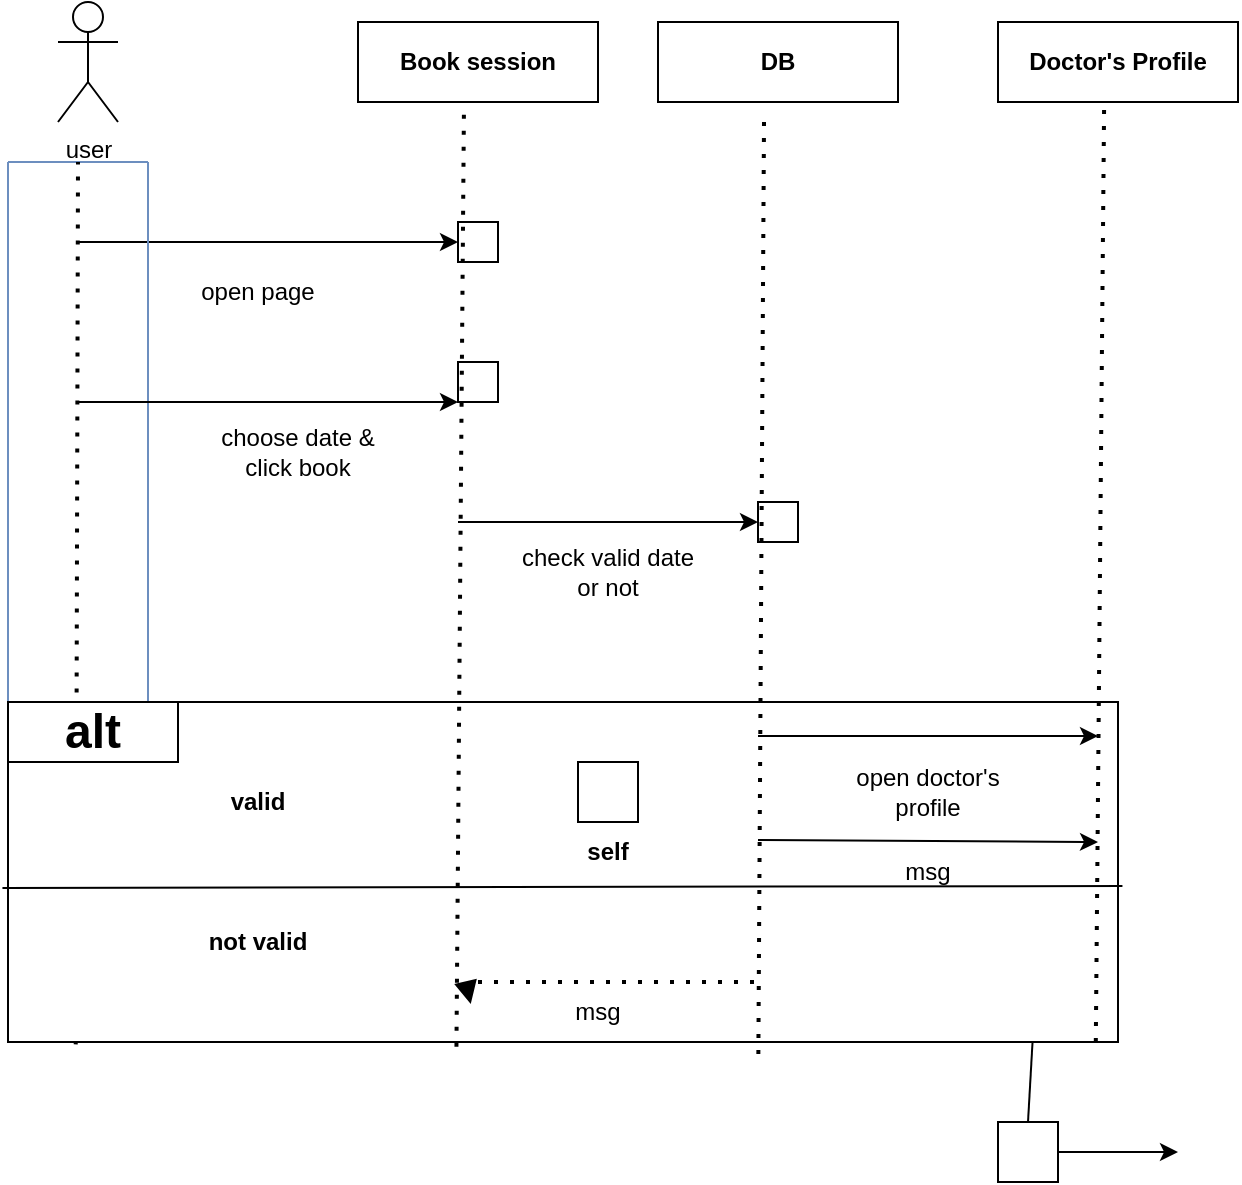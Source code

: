 <mxfile version="22.0.8" type="github">
  <diagram name="Page-1" id="dAogdC-JHbOioMyGgXGz">
    <mxGraphModel dx="979" dy="561" grid="1" gridSize="10" guides="1" tooltips="1" connect="1" arrows="1" fold="1" page="1" pageScale="1" pageWidth="850" pageHeight="1100" math="0" shadow="0">
      <root>
        <mxCell id="0" />
        <mxCell id="1" parent="0" />
        <mxCell id="p5gfCYej2XdAUxg4_vsJ-1" value="user&lt;br&gt;" style="shape=umlActor;verticalLabelPosition=bottom;verticalAlign=top;html=1;outlineConnect=0;" vertex="1" parent="1">
          <mxGeometry x="50" y="50" width="30" height="60" as="geometry" />
        </mxCell>
        <mxCell id="p5gfCYej2XdAUxg4_vsJ-2" value="&lt;b&gt;Book session&lt;/b&gt;" style="rounded=0;whiteSpace=wrap;html=1;" vertex="1" parent="1">
          <mxGeometry x="200" y="60" width="120" height="40" as="geometry" />
        </mxCell>
        <mxCell id="p5gfCYej2XdAUxg4_vsJ-4" value="&lt;b&gt;DB&lt;/b&gt;" style="rounded=0;whiteSpace=wrap;html=1;" vertex="1" parent="1">
          <mxGeometry x="350" y="60" width="120" height="40" as="geometry" />
        </mxCell>
        <mxCell id="p5gfCYej2XdAUxg4_vsJ-6" value="&lt;b&gt;Doctor&#39;s Profile&lt;/b&gt;" style="rounded=0;whiteSpace=wrap;html=1;" vertex="1" parent="1">
          <mxGeometry x="520" y="60" width="120" height="40" as="geometry" />
        </mxCell>
        <mxCell id="p5gfCYej2XdAUxg4_vsJ-10" value="" style="endArrow=classic;html=1;rounded=0;" edge="1" parent="1">
          <mxGeometry width="50" height="50" relative="1" as="geometry">
            <mxPoint x="60" y="170" as="sourcePoint" />
            <mxPoint x="250" y="170" as="targetPoint" />
          </mxGeometry>
        </mxCell>
        <mxCell id="p5gfCYej2XdAUxg4_vsJ-11" value="open page" style="text;html=1;strokeColor=none;fillColor=none;align=center;verticalAlign=middle;whiteSpace=wrap;rounded=0;" vertex="1" parent="1">
          <mxGeometry x="120" y="180" width="60" height="30" as="geometry" />
        </mxCell>
        <mxCell id="p5gfCYej2XdAUxg4_vsJ-12" value="" style="rounded=0;whiteSpace=wrap;html=1;" vertex="1" parent="1">
          <mxGeometry x="250" y="160" width="20" height="20" as="geometry" />
        </mxCell>
        <mxCell id="p5gfCYej2XdAUxg4_vsJ-13" value="" style="endArrow=classic;html=1;rounded=0;" edge="1" parent="1">
          <mxGeometry width="50" height="50" relative="1" as="geometry">
            <mxPoint x="370" y="480" as="sourcePoint" />
            <mxPoint x="560" y="480" as="targetPoint" />
          </mxGeometry>
        </mxCell>
        <mxCell id="p5gfCYej2XdAUxg4_vsJ-14" value="choose date&amp;nbsp; &amp;amp; click book" style="text;html=1;strokeColor=none;fillColor=none;align=center;verticalAlign=middle;whiteSpace=wrap;rounded=0;" vertex="1" parent="1">
          <mxGeometry x="425" y="440" width="110" height="30" as="geometry" />
        </mxCell>
        <mxCell id="p5gfCYej2XdAUxg4_vsJ-15" value="" style="rounded=0;whiteSpace=wrap;html=1;" vertex="1" parent="1">
          <mxGeometry x="250" y="230" width="20" height="20" as="geometry" />
        </mxCell>
        <mxCell id="p5gfCYej2XdAUxg4_vsJ-16" value="" style="endArrow=classic;html=1;rounded=0;" edge="1" parent="1">
          <mxGeometry width="50" height="50" relative="1" as="geometry">
            <mxPoint x="250" y="310" as="sourcePoint" />
            <mxPoint x="400" y="310" as="targetPoint" />
          </mxGeometry>
        </mxCell>
        <mxCell id="p5gfCYej2XdAUxg4_vsJ-18" value="check valid date or not" style="text;html=1;strokeColor=none;fillColor=none;align=center;verticalAlign=middle;whiteSpace=wrap;rounded=0;" vertex="1" parent="1">
          <mxGeometry x="280" y="320" width="90" height="30" as="geometry" />
        </mxCell>
        <mxCell id="p5gfCYej2XdAUxg4_vsJ-19" value="" style="rounded=0;whiteSpace=wrap;html=1;" vertex="1" parent="1">
          <mxGeometry x="400" y="300" width="20" height="20" as="geometry" />
        </mxCell>
        <mxCell id="p5gfCYej2XdAUxg4_vsJ-20" value="" style="swimlane;startSize=0;fillColor=#dae8fc;strokeColor=#6c8ebf;" vertex="1" parent="1">
          <mxGeometry x="25" y="130" width="70" height="270" as="geometry" />
        </mxCell>
        <mxCell id="p5gfCYej2XdAUxg4_vsJ-3" value="" style="endArrow=none;dashed=1;html=1;dashPattern=1 3;strokeWidth=2;rounded=0;entryX=0.5;entryY=0;entryDx=0;entryDy=0;exitX=0.061;exitY=1.007;exitDx=0;exitDy=0;exitPerimeter=0;" edge="1" parent="1" source="p5gfCYej2XdAUxg4_vsJ-22" target="p5gfCYej2XdAUxg4_vsJ-20">
          <mxGeometry width="50" height="50" relative="1" as="geometry">
            <mxPoint x="58.48" y="483" as="sourcePoint" />
            <mxPoint x="61.52" y="187" as="targetPoint" />
          </mxGeometry>
        </mxCell>
        <mxCell id="p5gfCYej2XdAUxg4_vsJ-22" value="" style="rounded=0;whiteSpace=wrap;html=1;" vertex="1" parent="1">
          <mxGeometry x="25" y="400" width="555" height="170" as="geometry" />
        </mxCell>
        <mxCell id="p5gfCYej2XdAUxg4_vsJ-23" value="&lt;h1&gt;alt&lt;/h1&gt;" style="rounded=0;whiteSpace=wrap;html=1;" vertex="1" parent="1">
          <mxGeometry x="25" y="400" width="85" height="30" as="geometry" />
        </mxCell>
        <mxCell id="p5gfCYej2XdAUxg4_vsJ-24" value="" style="endArrow=none;html=1;rounded=0;entryX=1.004;entryY=0.541;entryDx=0;entryDy=0;entryPerimeter=0;exitX=-0.005;exitY=0.547;exitDx=0;exitDy=0;exitPerimeter=0;" edge="1" parent="1" source="p5gfCYej2XdAUxg4_vsJ-22" target="p5gfCYej2XdAUxg4_vsJ-22">
          <mxGeometry width="50" height="50" relative="1" as="geometry">
            <mxPoint x="25" y="490" as="sourcePoint" />
            <mxPoint x="75" y="440" as="targetPoint" />
          </mxGeometry>
        </mxCell>
        <mxCell id="p5gfCYej2XdAUxg4_vsJ-25" value="valid" style="text;html=1;strokeColor=none;fillColor=none;align=center;verticalAlign=middle;whiteSpace=wrap;rounded=0;fontStyle=1" vertex="1" parent="1">
          <mxGeometry x="110" y="430" width="80" height="40" as="geometry" />
        </mxCell>
        <mxCell id="p5gfCYej2XdAUxg4_vsJ-9" value="" style="endArrow=none;dashed=1;html=1;dashPattern=1 3;strokeWidth=2;rounded=0;exitX=0.404;exitY=1.014;exitDx=0;exitDy=0;exitPerimeter=0;" edge="1" parent="1" source="p5gfCYej2XdAUxg4_vsJ-22">
          <mxGeometry width="50" height="50" relative="1" as="geometry">
            <mxPoint x="253" y="410" as="sourcePoint" />
            <mxPoint x="253" y="100" as="targetPoint" />
            <Array as="points" />
          </mxGeometry>
        </mxCell>
        <mxCell id="p5gfCYej2XdAUxg4_vsJ-5" value="" style="endArrow=none;dashed=1;html=1;dashPattern=1 3;strokeWidth=2;rounded=0;entryX=0.442;entryY=1.1;entryDx=0;entryDy=0;entryPerimeter=0;exitX=0.676;exitY=1.035;exitDx=0;exitDy=0;exitPerimeter=0;" edge="1" parent="1" target="p5gfCYej2XdAUxg4_vsJ-4" source="p5gfCYej2XdAUxg4_vsJ-22">
          <mxGeometry width="50" height="50" relative="1" as="geometry">
            <mxPoint x="400" y="400" as="sourcePoint" />
            <mxPoint x="420" y="110" as="targetPoint" />
          </mxGeometry>
        </mxCell>
        <mxCell id="p5gfCYej2XdAUxg4_vsJ-26" value="" style="rounded=0;whiteSpace=wrap;html=1;" vertex="1" parent="1">
          <mxGeometry x="310" y="430" width="30" height="30" as="geometry" />
        </mxCell>
        <mxCell id="p5gfCYej2XdAUxg4_vsJ-30" value="self&lt;br&gt;" style="text;html=1;strokeColor=none;fillColor=none;align=center;verticalAlign=middle;whiteSpace=wrap;rounded=0;fontStyle=1" vertex="1" parent="1">
          <mxGeometry x="285" y="460" width="80" height="30" as="geometry" />
        </mxCell>
        <mxCell id="p5gfCYej2XdAUxg4_vsJ-31" value="" style="endArrow=classic;html=1;rounded=0;" edge="1" parent="1">
          <mxGeometry width="50" height="50" relative="1" as="geometry">
            <mxPoint x="400" y="417" as="sourcePoint" />
            <mxPoint x="570" y="417" as="targetPoint" />
          </mxGeometry>
        </mxCell>
        <mxCell id="p5gfCYej2XdAUxg4_vsJ-32" value="open doctor&#39;s profile" style="text;html=1;strokeColor=none;fillColor=none;align=center;verticalAlign=middle;whiteSpace=wrap;rounded=0;" vertex="1" parent="1">
          <mxGeometry x="435" y="430" width="100" height="30" as="geometry" />
        </mxCell>
        <mxCell id="p5gfCYej2XdAUxg4_vsJ-33" value="" style="endArrow=classic;html=1;rounded=0;" edge="1" parent="1">
          <mxGeometry width="50" height="50" relative="1" as="geometry">
            <mxPoint x="400" y="469" as="sourcePoint" />
            <mxPoint x="570" y="470" as="targetPoint" />
          </mxGeometry>
        </mxCell>
        <mxCell id="p5gfCYej2XdAUxg4_vsJ-34" value="msg&lt;br&gt;" style="text;html=1;strokeColor=none;fillColor=none;align=center;verticalAlign=middle;whiteSpace=wrap;rounded=0;" vertex="1" parent="1">
          <mxGeometry x="435" y="470" width="100" height="30" as="geometry" />
        </mxCell>
        <mxCell id="p5gfCYej2XdAUxg4_vsJ-35" value="not valid" style="text;html=1;strokeColor=none;fillColor=none;align=center;verticalAlign=middle;whiteSpace=wrap;rounded=0;fontStyle=1" vertex="1" parent="1">
          <mxGeometry x="110" y="500" width="80" height="40" as="geometry" />
        </mxCell>
        <mxCell id="p5gfCYej2XdAUxg4_vsJ-37" value="" style="endArrow=none;dashed=1;html=1;dashPattern=1 3;strokeWidth=2;rounded=0;" edge="1" parent="1">
          <mxGeometry width="50" height="50" relative="1" as="geometry">
            <mxPoint x="260" y="540" as="sourcePoint" />
            <mxPoint x="400" y="540" as="targetPoint" />
          </mxGeometry>
        </mxCell>
        <mxCell id="p5gfCYej2XdAUxg4_vsJ-38" value="msg&lt;br&gt;" style="text;html=1;strokeColor=none;fillColor=none;align=center;verticalAlign=middle;whiteSpace=wrap;rounded=0;" vertex="1" parent="1">
          <mxGeometry x="270" y="540" width="100" height="30" as="geometry" />
        </mxCell>
        <mxCell id="p5gfCYej2XdAUxg4_vsJ-39" value="" style="rounded=0;whiteSpace=wrap;html=1;" vertex="1" parent="1">
          <mxGeometry x="520" y="610" width="30" height="30" as="geometry" />
        </mxCell>
        <mxCell id="p5gfCYej2XdAUxg4_vsJ-40" value="" style="endArrow=none;html=1;rounded=0;exitX=0.5;exitY=0;exitDx=0;exitDy=0;entryX=0.923;entryY=1;entryDx=0;entryDy=0;entryPerimeter=0;" edge="1" parent="1" source="p5gfCYej2XdAUxg4_vsJ-39" target="p5gfCYej2XdAUxg4_vsJ-22">
          <mxGeometry width="50" height="50" relative="1" as="geometry">
            <mxPoint x="480" y="620" as="sourcePoint" />
            <mxPoint x="530" y="570" as="targetPoint" />
          </mxGeometry>
        </mxCell>
        <mxCell id="p5gfCYej2XdAUxg4_vsJ-41" value="" style="endArrow=classic;html=1;rounded=0;exitX=1;exitY=0.5;exitDx=0;exitDy=0;" edge="1" parent="1" source="p5gfCYej2XdAUxg4_vsJ-39">
          <mxGeometry width="50" height="50" relative="1" as="geometry">
            <mxPoint x="580" y="640" as="sourcePoint" />
            <mxPoint x="610" y="625" as="targetPoint" />
          </mxGeometry>
        </mxCell>
        <mxCell id="p5gfCYej2XdAUxg4_vsJ-42" value="" style="endArrow=classic;html=1;rounded=0;" edge="1" parent="1">
          <mxGeometry width="50" height="50" relative="1" as="geometry">
            <mxPoint x="60" y="250" as="sourcePoint" />
            <mxPoint x="250" y="250" as="targetPoint" />
          </mxGeometry>
        </mxCell>
        <mxCell id="p5gfCYej2XdAUxg4_vsJ-43" value="choose date &amp;amp; click book" style="text;html=1;strokeColor=none;fillColor=none;align=center;verticalAlign=middle;whiteSpace=wrap;rounded=0;" vertex="1" parent="1">
          <mxGeometry x="130" y="260" width="80" height="30" as="geometry" />
        </mxCell>
        <mxCell id="p5gfCYej2XdAUxg4_vsJ-7" value="" style="endArrow=none;dashed=1;html=1;dashPattern=1 3;strokeWidth=2;rounded=0;entryX=0.442;entryY=1.1;entryDx=0;entryDy=0;entryPerimeter=0;exitX=0.98;exitY=1;exitDx=0;exitDy=0;exitPerimeter=0;" edge="1" parent="1" target="p5gfCYej2XdAUxg4_vsJ-6" source="p5gfCYej2XdAUxg4_vsJ-22">
          <mxGeometry width="50" height="50" relative="1" as="geometry">
            <mxPoint x="570" y="400" as="sourcePoint" />
            <mxPoint x="590" y="110" as="targetPoint" />
          </mxGeometry>
        </mxCell>
        <mxCell id="p5gfCYej2XdAUxg4_vsJ-44" value="" style="shape=triangle;fillColor=strokeColor;rotation=77;" vertex="1" parent="1">
          <mxGeometry x="250" y="540" width="10" height="10" as="geometry" />
        </mxCell>
      </root>
    </mxGraphModel>
  </diagram>
</mxfile>
